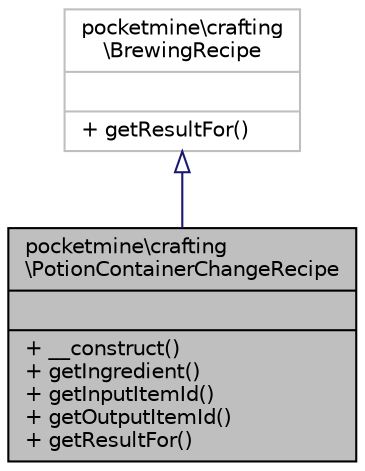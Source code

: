 digraph "pocketmine\crafting\PotionContainerChangeRecipe"
{
 // INTERACTIVE_SVG=YES
 // LATEX_PDF_SIZE
  edge [fontname="Helvetica",fontsize="10",labelfontname="Helvetica",labelfontsize="10"];
  node [fontname="Helvetica",fontsize="10",shape=record];
  Node1 [label="{pocketmine\\crafting\l\\PotionContainerChangeRecipe\n||+ __construct()\l+ getIngredient()\l+ getInputItemId()\l+ getOutputItemId()\l+ getResultFor()\l}",height=0.2,width=0.4,color="black", fillcolor="grey75", style="filled", fontcolor="black",tooltip=" "];
  Node2 -> Node1 [dir="back",color="midnightblue",fontsize="10",style="solid",arrowtail="onormal",fontname="Helvetica"];
  Node2 [label="{pocketmine\\crafting\l\\BrewingRecipe\n||+ getResultFor()\l}",height=0.2,width=0.4,color="grey75", fillcolor="white", style="filled",URL="$d9/d63/interfacepocketmine_1_1crafting_1_1_brewing_recipe.html",tooltip=" "];
}
